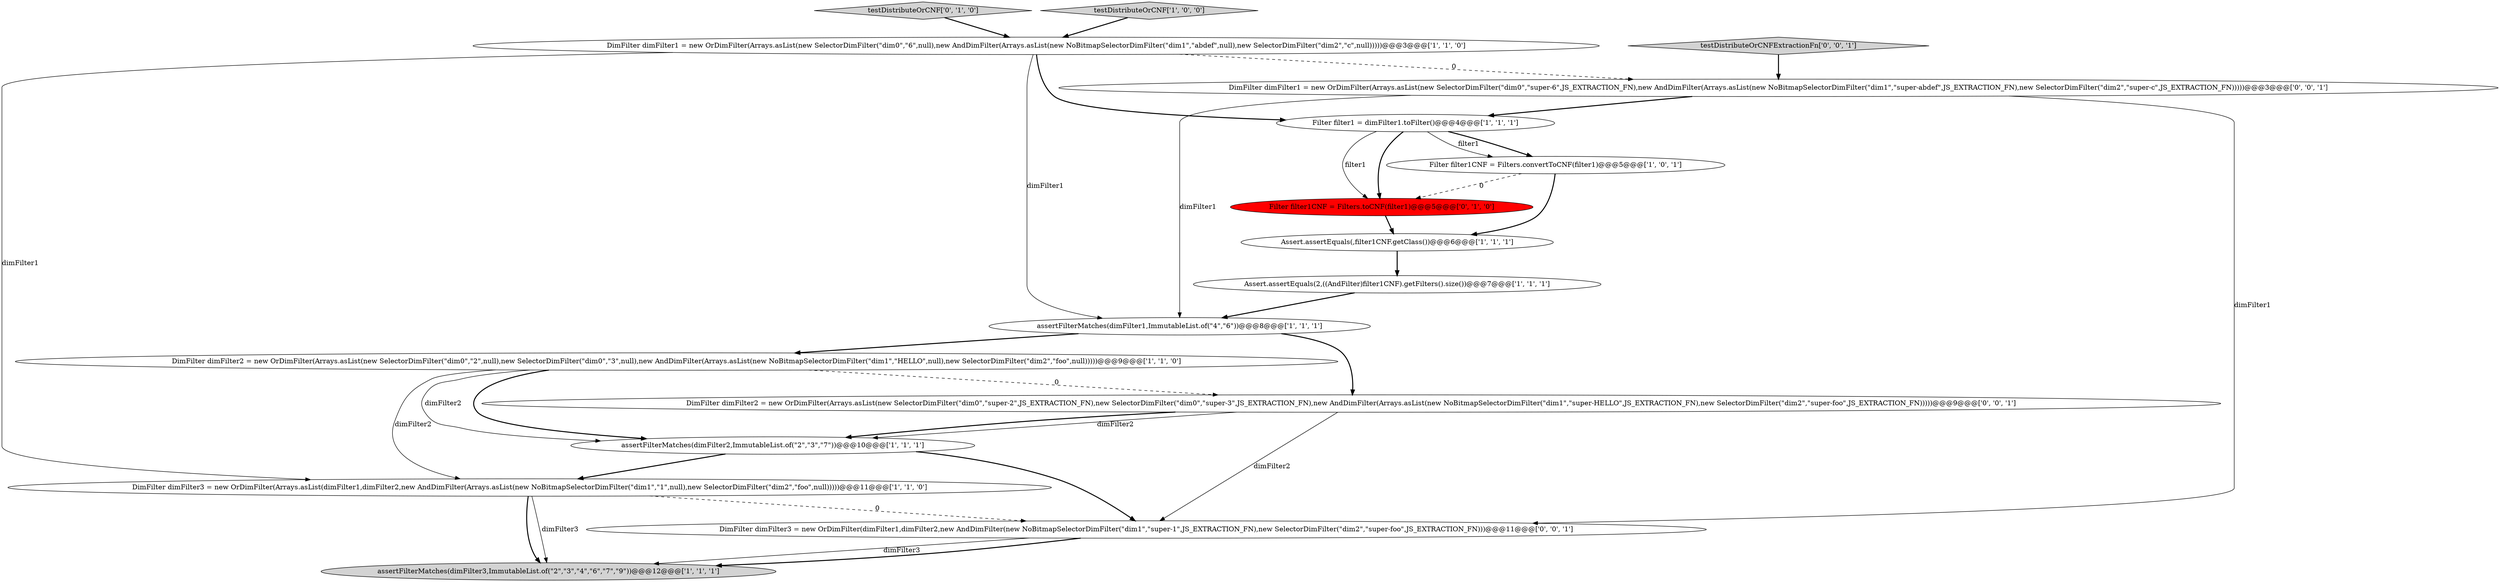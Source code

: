 digraph {
14 [style = filled, label = "DimFilter dimFilter1 = new OrDimFilter(Arrays.asList(new SelectorDimFilter(\"dim0\",\"super-6\",JS_EXTRACTION_FN),new AndDimFilter(Arrays.asList(new NoBitmapSelectorDimFilter(\"dim1\",\"super-abdef\",JS_EXTRACTION_FN),new SelectorDimFilter(\"dim2\",\"super-c\",JS_EXTRACTION_FN)))))@@@3@@@['0', '0', '1']", fillcolor = white, shape = ellipse image = "AAA0AAABBB3BBB"];
4 [style = filled, label = "assertFilterMatches(dimFilter3,ImmutableList.of(\"2\",\"3\",\"4\",\"6\",\"7\",\"9\"))@@@12@@@['1', '1', '1']", fillcolor = lightgray, shape = ellipse image = "AAA0AAABBB1BBB"];
16 [style = filled, label = "DimFilter dimFilter3 = new OrDimFilter(dimFilter1,dimFilter2,new AndDimFilter(new NoBitmapSelectorDimFilter(\"dim1\",\"super-1\",JS_EXTRACTION_FN),new SelectorDimFilter(\"dim2\",\"super-foo\",JS_EXTRACTION_FN)))@@@11@@@['0', '0', '1']", fillcolor = white, shape = ellipse image = "AAA0AAABBB3BBB"];
3 [style = filled, label = "Assert.assertEquals(2,((AndFilter)filter1CNF).getFilters().size())@@@7@@@['1', '1', '1']", fillcolor = white, shape = ellipse image = "AAA0AAABBB1BBB"];
5 [style = filled, label = "assertFilterMatches(dimFilter2,ImmutableList.of(\"2\",\"3\",\"7\"))@@@10@@@['1', '1', '1']", fillcolor = white, shape = ellipse image = "AAA0AAABBB1BBB"];
11 [style = filled, label = "testDistributeOrCNF['0', '1', '0']", fillcolor = lightgray, shape = diamond image = "AAA0AAABBB2BBB"];
15 [style = filled, label = "testDistributeOrCNFExtractionFn['0', '0', '1']", fillcolor = lightgray, shape = diamond image = "AAA0AAABBB3BBB"];
12 [style = filled, label = "Filter filter1CNF = Filters.toCNF(filter1)@@@5@@@['0', '1', '0']", fillcolor = red, shape = ellipse image = "AAA1AAABBB2BBB"];
10 [style = filled, label = "DimFilter dimFilter3 = new OrDimFilter(Arrays.asList(dimFilter1,dimFilter2,new AndDimFilter(Arrays.asList(new NoBitmapSelectorDimFilter(\"dim1\",\"1\",null),new SelectorDimFilter(\"dim2\",\"foo\",null)))))@@@11@@@['1', '1', '0']", fillcolor = white, shape = ellipse image = "AAA0AAABBB1BBB"];
9 [style = filled, label = "Filter filter1 = dimFilter1.toFilter()@@@4@@@['1', '1', '1']", fillcolor = white, shape = ellipse image = "AAA0AAABBB1BBB"];
6 [style = filled, label = "testDistributeOrCNF['1', '0', '0']", fillcolor = lightgray, shape = diamond image = "AAA0AAABBB1BBB"];
7 [style = filled, label = "Assert.assertEquals(,filter1CNF.getClass())@@@6@@@['1', '1', '1']", fillcolor = white, shape = ellipse image = "AAA0AAABBB1BBB"];
13 [style = filled, label = "DimFilter dimFilter2 = new OrDimFilter(Arrays.asList(new SelectorDimFilter(\"dim0\",\"super-2\",JS_EXTRACTION_FN),new SelectorDimFilter(\"dim0\",\"super-3\",JS_EXTRACTION_FN),new AndDimFilter(Arrays.asList(new NoBitmapSelectorDimFilter(\"dim1\",\"super-HELLO\",JS_EXTRACTION_FN),new SelectorDimFilter(\"dim2\",\"super-foo\",JS_EXTRACTION_FN)))))@@@9@@@['0', '0', '1']", fillcolor = white, shape = ellipse image = "AAA0AAABBB3BBB"];
8 [style = filled, label = "DimFilter dimFilter1 = new OrDimFilter(Arrays.asList(new SelectorDimFilter(\"dim0\",\"6\",null),new AndDimFilter(Arrays.asList(new NoBitmapSelectorDimFilter(\"dim1\",\"abdef\",null),new SelectorDimFilter(\"dim2\",\"c\",null)))))@@@3@@@['1', '1', '0']", fillcolor = white, shape = ellipse image = "AAA0AAABBB1BBB"];
1 [style = filled, label = "assertFilterMatches(dimFilter1,ImmutableList.of(\"4\",\"6\"))@@@8@@@['1', '1', '1']", fillcolor = white, shape = ellipse image = "AAA0AAABBB1BBB"];
0 [style = filled, label = "Filter filter1CNF = Filters.convertToCNF(filter1)@@@5@@@['1', '0', '1']", fillcolor = white, shape = ellipse image = "AAA0AAABBB1BBB"];
2 [style = filled, label = "DimFilter dimFilter2 = new OrDimFilter(Arrays.asList(new SelectorDimFilter(\"dim0\",\"2\",null),new SelectorDimFilter(\"dim0\",\"3\",null),new AndDimFilter(Arrays.asList(new NoBitmapSelectorDimFilter(\"dim1\",\"HELLO\",null),new SelectorDimFilter(\"dim2\",\"foo\",null)))))@@@9@@@['1', '1', '0']", fillcolor = white, shape = ellipse image = "AAA0AAABBB1BBB"];
9->12 [style = solid, label="filter1"];
14->1 [style = solid, label="dimFilter1"];
5->10 [style = bold, label=""];
14->16 [style = solid, label="dimFilter1"];
9->0 [style = bold, label=""];
3->1 [style = bold, label=""];
15->14 [style = bold, label=""];
13->16 [style = solid, label="dimFilter2"];
0->12 [style = dashed, label="0"];
8->14 [style = dashed, label="0"];
8->10 [style = solid, label="dimFilter1"];
1->13 [style = bold, label=""];
12->7 [style = bold, label=""];
7->3 [style = bold, label=""];
0->7 [style = bold, label=""];
9->0 [style = solid, label="filter1"];
5->16 [style = bold, label=""];
2->5 [style = solid, label="dimFilter2"];
8->1 [style = solid, label="dimFilter1"];
2->13 [style = dashed, label="0"];
6->8 [style = bold, label=""];
8->9 [style = bold, label=""];
13->5 [style = bold, label=""];
10->4 [style = bold, label=""];
11->8 [style = bold, label=""];
14->9 [style = bold, label=""];
13->5 [style = solid, label="dimFilter2"];
1->2 [style = bold, label=""];
9->12 [style = bold, label=""];
10->16 [style = dashed, label="0"];
2->10 [style = solid, label="dimFilter2"];
16->4 [style = solid, label="dimFilter3"];
16->4 [style = bold, label=""];
10->4 [style = solid, label="dimFilter3"];
2->5 [style = bold, label=""];
}
